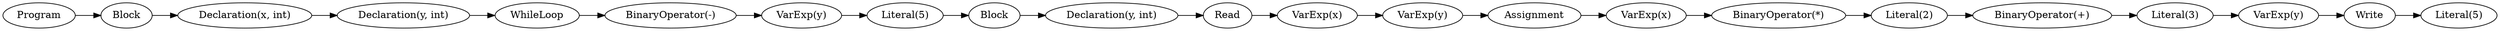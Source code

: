 digraph {
	rankdir=LR
	0 [label=Program]
	1 [label=Block]
	0 -> 1
	2 [label="Declaration(x, int)"]
	1 -> 2
	3 [label="Declaration(y, int)"]
	2 -> 3
	4 [label=WhileLoop]
	3 -> 4
	5 [label="BinaryOperator(-)"]
	4 -> 5
	6 [label="VarExp(y)"]
	5 -> 6
	7 [label="Literal(5)"]
	6 -> 7
	8 [label=Block]
	7 -> 8
	9 [label="Declaration(y, int)"]
	8 -> 9
	10 [label=Read]
	9 -> 10
	11 [label="VarExp(x)"]
	10 -> 11
	12 [label="VarExp(y)"]
	11 -> 12
	13 [label=Assignment]
	12 -> 13
	14 [label="VarExp(x)"]
	13 -> 14
	15 [label="BinaryOperator(*)"]
	14 -> 15
	16 [label="Literal(2)"]
	15 -> 16
	17 [label="BinaryOperator(+)"]
	16 -> 17
	18 [label="Literal(3)"]
	17 -> 18
	19 [label="VarExp(y)"]
	18 -> 19
	20 [label=Write]
	19 -> 20
	21 [label="Literal(5)"]
	20 -> 21
}
